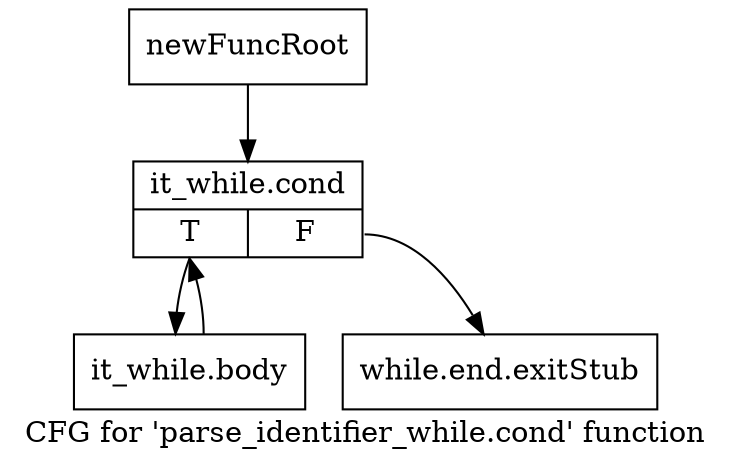 digraph "CFG for 'parse_identifier_while.cond' function" {
	label="CFG for 'parse_identifier_while.cond' function";

	Node0xa230000 [shape=record,label="{newFuncRoot}"];
	Node0xa230000 -> Node0xa235b70;
	Node0xa230050 [shape=record,label="{while.end.exitStub}"];
	Node0xa235b70 [shape=record,label="{it_while.cond|{<s0>T|<s1>F}}"];
	Node0xa235b70:s0 -> Node0xa235bc0;
	Node0xa235b70:s1 -> Node0xa230050;
	Node0xa235bc0 [shape=record,label="{it_while.body}"];
	Node0xa235bc0 -> Node0xa235b70;
}
